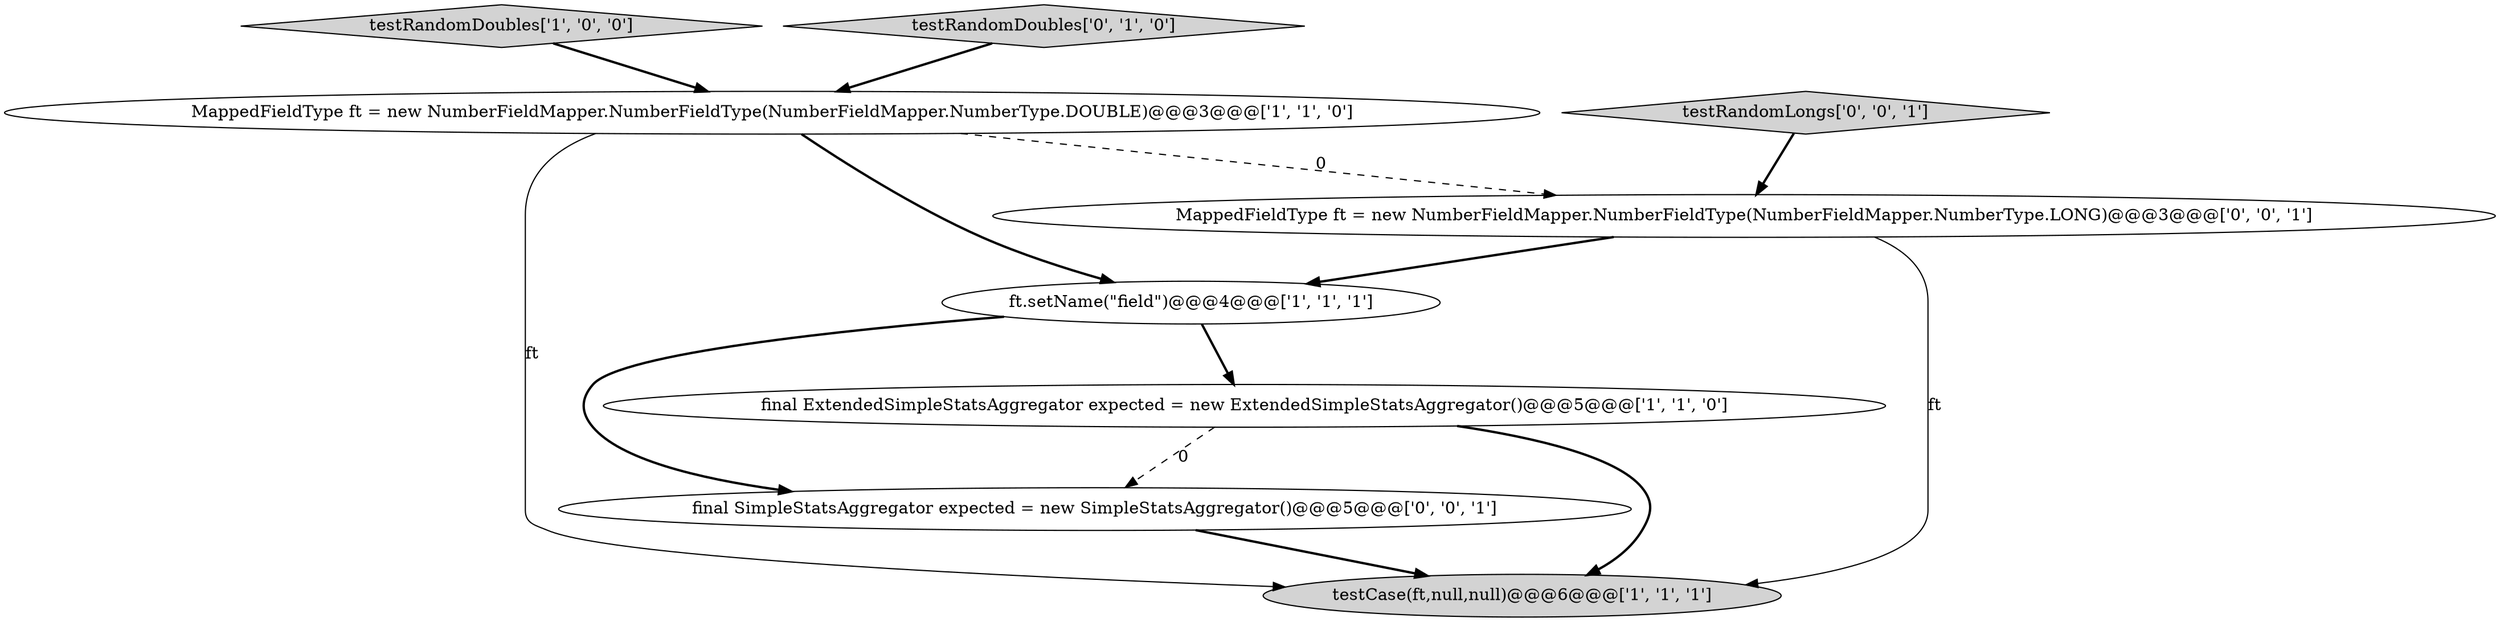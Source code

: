 digraph {
4 [style = filled, label = "testRandomDoubles['1', '0', '0']", fillcolor = lightgray, shape = diamond image = "AAA0AAABBB1BBB"];
2 [style = filled, label = "MappedFieldType ft = new NumberFieldMapper.NumberFieldType(NumberFieldMapper.NumberType.DOUBLE)@@@3@@@['1', '1', '0']", fillcolor = white, shape = ellipse image = "AAA0AAABBB1BBB"];
8 [style = filled, label = "testRandomLongs['0', '0', '1']", fillcolor = lightgray, shape = diamond image = "AAA0AAABBB3BBB"];
0 [style = filled, label = "testCase(ft,null,null)@@@6@@@['1', '1', '1']", fillcolor = lightgray, shape = ellipse image = "AAA0AAABBB1BBB"];
1 [style = filled, label = "ft.setName(\"field\")@@@4@@@['1', '1', '1']", fillcolor = white, shape = ellipse image = "AAA0AAABBB1BBB"];
7 [style = filled, label = "final SimpleStatsAggregator expected = new SimpleStatsAggregator()@@@5@@@['0', '0', '1']", fillcolor = white, shape = ellipse image = "AAA0AAABBB3BBB"];
5 [style = filled, label = "testRandomDoubles['0', '1', '0']", fillcolor = lightgray, shape = diamond image = "AAA0AAABBB2BBB"];
3 [style = filled, label = "final ExtendedSimpleStatsAggregator expected = new ExtendedSimpleStatsAggregator()@@@5@@@['1', '1', '0']", fillcolor = white, shape = ellipse image = "AAA0AAABBB1BBB"];
6 [style = filled, label = "MappedFieldType ft = new NumberFieldMapper.NumberFieldType(NumberFieldMapper.NumberType.LONG)@@@3@@@['0', '0', '1']", fillcolor = white, shape = ellipse image = "AAA0AAABBB3BBB"];
1->3 [style = bold, label=""];
2->0 [style = solid, label="ft"];
6->1 [style = bold, label=""];
5->2 [style = bold, label=""];
7->0 [style = bold, label=""];
8->6 [style = bold, label=""];
4->2 [style = bold, label=""];
3->7 [style = dashed, label="0"];
1->7 [style = bold, label=""];
2->1 [style = bold, label=""];
3->0 [style = bold, label=""];
6->0 [style = solid, label="ft"];
2->6 [style = dashed, label="0"];
}

